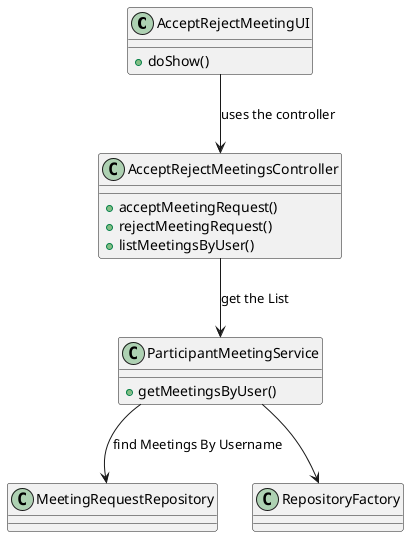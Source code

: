 @startuml
'https://plantuml.com/class-diagram

class AcceptRejectMeetingUI {
    + doShow()
}

class AcceptRejectMeetingsController {
    + acceptMeetingRequest()
    + rejectMeetingRequest()
    + listMeetingsByUser()

}

class ParticipantMeetingService {
    + getMeetingsByUser()
}

class MeetingRequestRepository {
}

class RepositoryFactory {
}

AcceptRejectMeetingUI -down-> AcceptRejectMeetingsController   : uses the controller
AcceptRejectMeetingsController --> ParticipantMeetingService  : get the List
ParticipantMeetingService --> RepositoryFactory
ParticipantMeetingService --> MeetingRequestRepository         : find Meetings By Username

@enduml